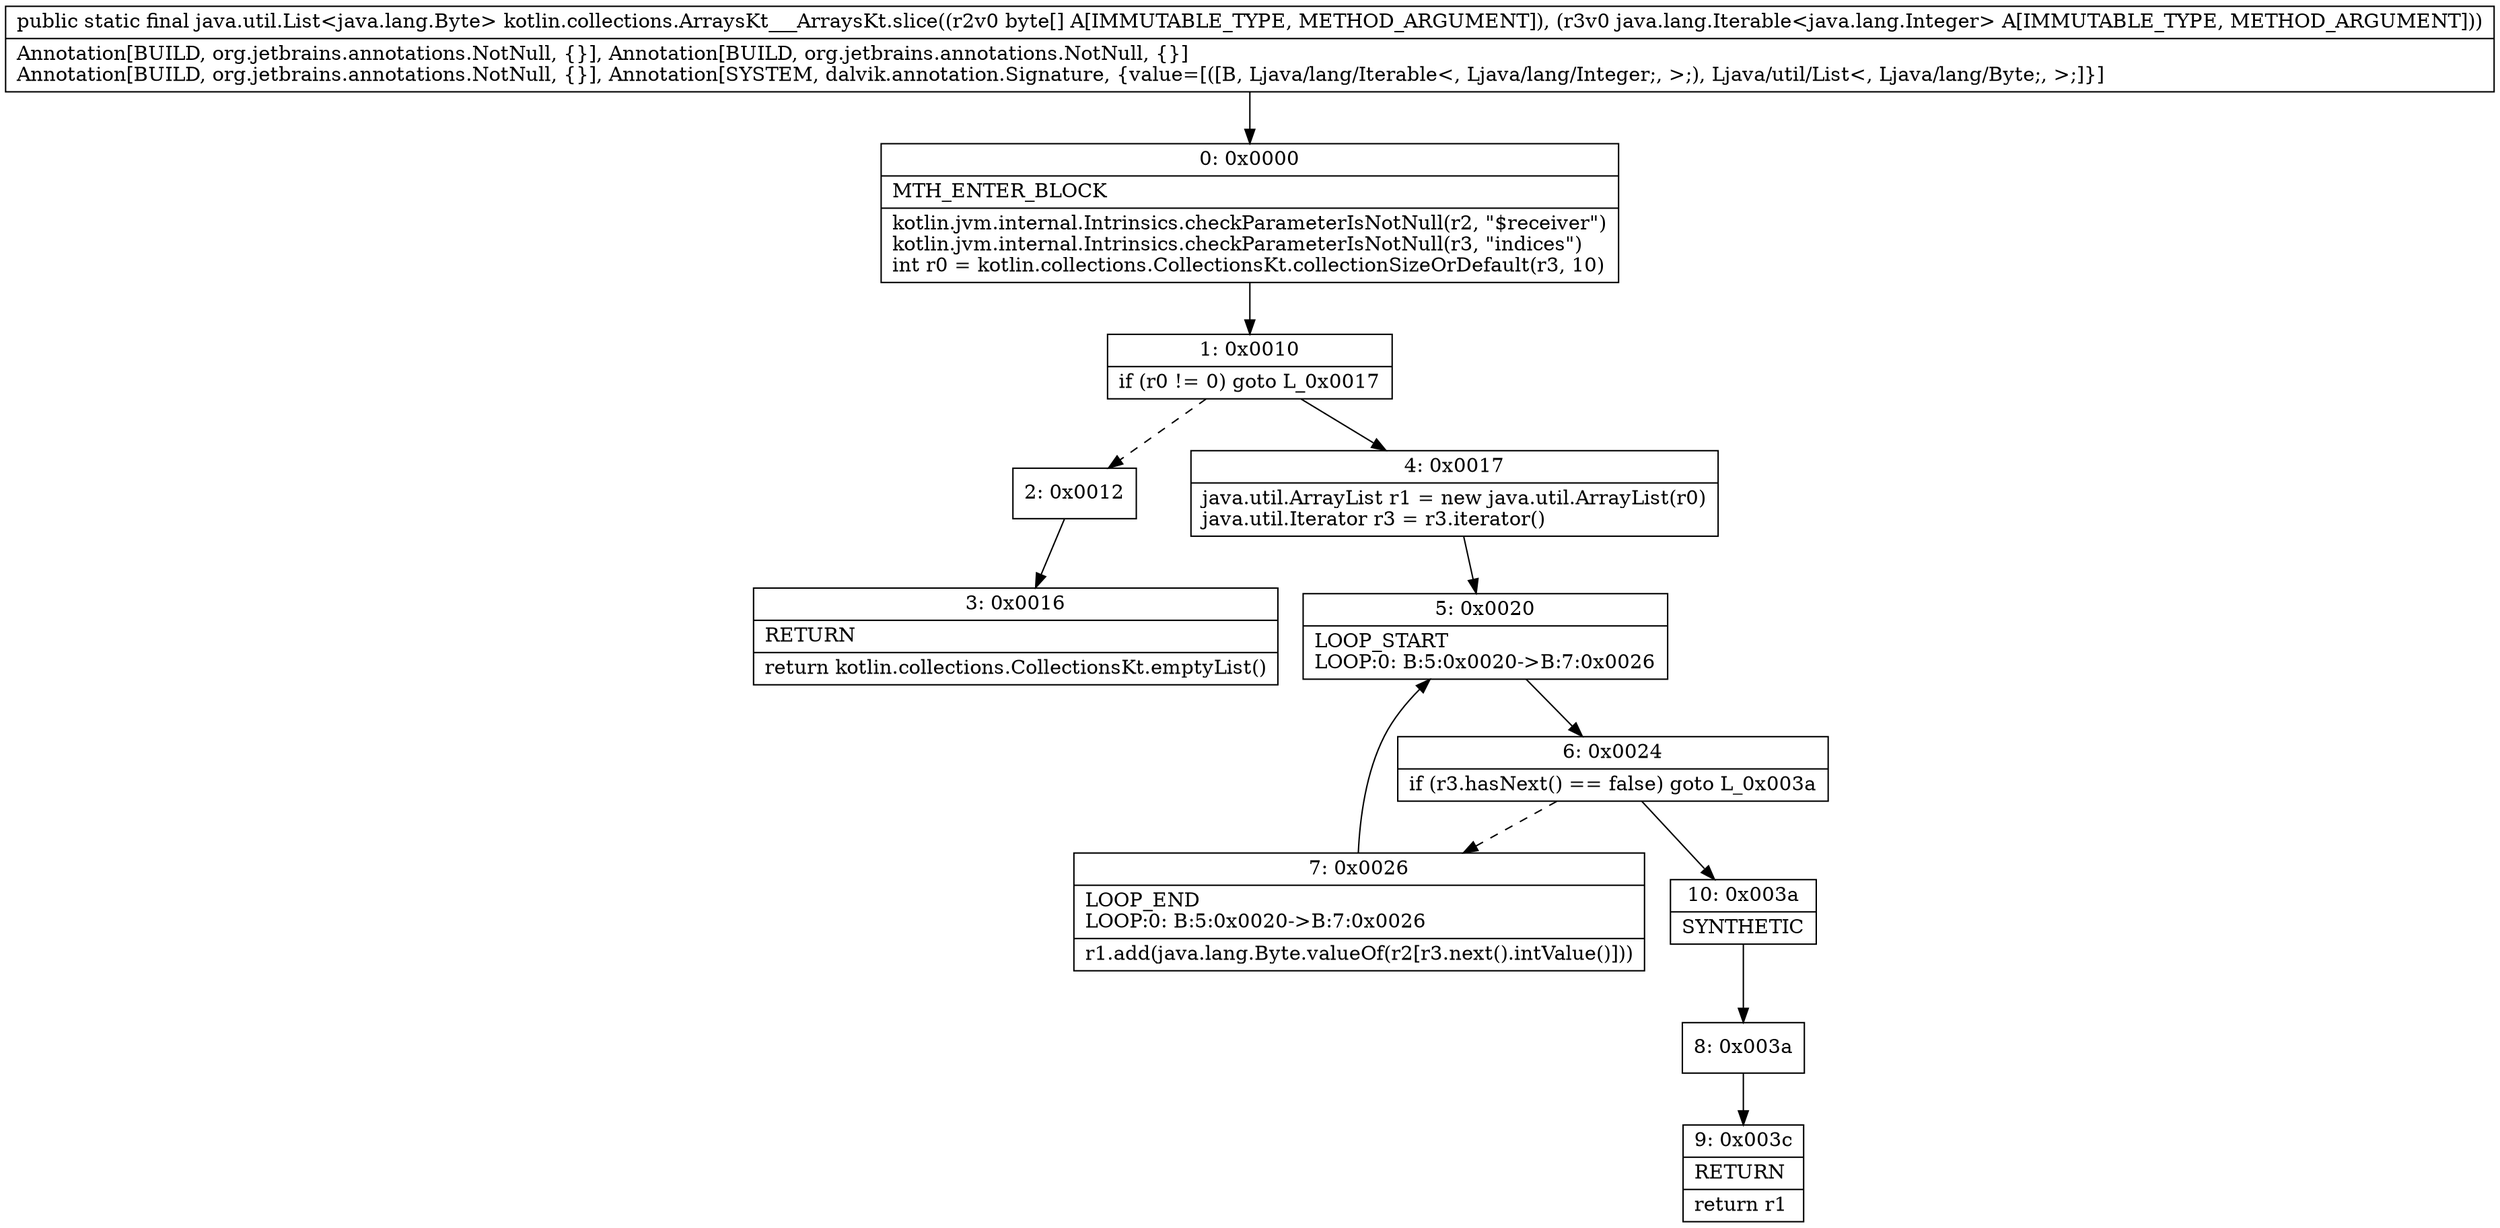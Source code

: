 digraph "CFG forkotlin.collections.ArraysKt___ArraysKt.slice([BLjava\/lang\/Iterable;)Ljava\/util\/List;" {
Node_0 [shape=record,label="{0\:\ 0x0000|MTH_ENTER_BLOCK\l|kotlin.jvm.internal.Intrinsics.checkParameterIsNotNull(r2, \"$receiver\")\lkotlin.jvm.internal.Intrinsics.checkParameterIsNotNull(r3, \"indices\")\lint r0 = kotlin.collections.CollectionsKt.collectionSizeOrDefault(r3, 10)\l}"];
Node_1 [shape=record,label="{1\:\ 0x0010|if (r0 != 0) goto L_0x0017\l}"];
Node_2 [shape=record,label="{2\:\ 0x0012}"];
Node_3 [shape=record,label="{3\:\ 0x0016|RETURN\l|return kotlin.collections.CollectionsKt.emptyList()\l}"];
Node_4 [shape=record,label="{4\:\ 0x0017|java.util.ArrayList r1 = new java.util.ArrayList(r0)\ljava.util.Iterator r3 = r3.iterator()\l}"];
Node_5 [shape=record,label="{5\:\ 0x0020|LOOP_START\lLOOP:0: B:5:0x0020\-\>B:7:0x0026\l}"];
Node_6 [shape=record,label="{6\:\ 0x0024|if (r3.hasNext() == false) goto L_0x003a\l}"];
Node_7 [shape=record,label="{7\:\ 0x0026|LOOP_END\lLOOP:0: B:5:0x0020\-\>B:7:0x0026\l|r1.add(java.lang.Byte.valueOf(r2[r3.next().intValue()]))\l}"];
Node_8 [shape=record,label="{8\:\ 0x003a}"];
Node_9 [shape=record,label="{9\:\ 0x003c|RETURN\l|return r1\l}"];
Node_10 [shape=record,label="{10\:\ 0x003a|SYNTHETIC\l}"];
MethodNode[shape=record,label="{public static final java.util.List\<java.lang.Byte\> kotlin.collections.ArraysKt___ArraysKt.slice((r2v0 byte[] A[IMMUTABLE_TYPE, METHOD_ARGUMENT]), (r3v0 java.lang.Iterable\<java.lang.Integer\> A[IMMUTABLE_TYPE, METHOD_ARGUMENT]))  | Annotation[BUILD, org.jetbrains.annotations.NotNull, \{\}], Annotation[BUILD, org.jetbrains.annotations.NotNull, \{\}]\lAnnotation[BUILD, org.jetbrains.annotations.NotNull, \{\}], Annotation[SYSTEM, dalvik.annotation.Signature, \{value=[([B, Ljava\/lang\/Iterable\<, Ljava\/lang\/Integer;, \>;), Ljava\/util\/List\<, Ljava\/lang\/Byte;, \>;]\}]\l}"];
MethodNode -> Node_0;
Node_0 -> Node_1;
Node_1 -> Node_2[style=dashed];
Node_1 -> Node_4;
Node_2 -> Node_3;
Node_4 -> Node_5;
Node_5 -> Node_6;
Node_6 -> Node_7[style=dashed];
Node_6 -> Node_10;
Node_7 -> Node_5;
Node_8 -> Node_9;
Node_10 -> Node_8;
}

